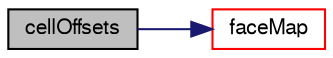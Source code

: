 digraph "cellOffsets"
{
  bgcolor="transparent";
  edge [fontname="FreeSans",fontsize="10",labelfontname="FreeSans",labelfontsize="10"];
  node [fontname="FreeSans",fontsize="10",shape=record];
  rankdir="LR";
  Node2295 [label="cellOffsets",height=0.2,width=0.4,color="black", fillcolor="grey75", style="filled", fontcolor="black"];
  Node2295 -> Node2296 [color="midnightblue",fontsize="10",style="solid",fontname="FreeSans"];
  Node2296 [label="faceMap",height=0.2,width=0.4,color="red",URL="$a26970.html#a97eecb82c0c0f7f1f9a652cc9e623271",tooltip="Mapping from processor to procMesh face. "];
}
